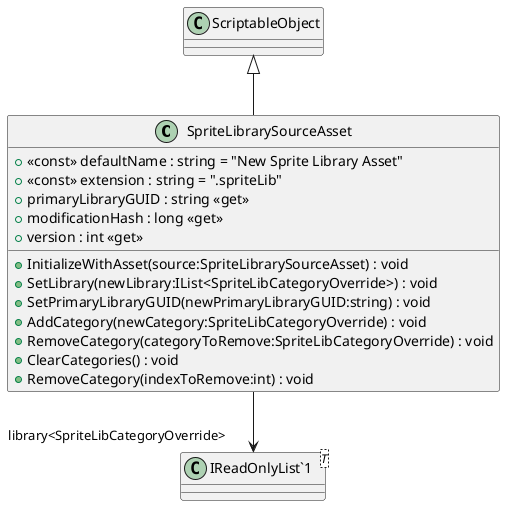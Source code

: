 @startuml
class SpriteLibrarySourceAsset {
    + <<const>> defaultName : string = "New Sprite Library Asset"
    + <<const>> extension : string = ".spriteLib"
    + primaryLibraryGUID : string <<get>>
    + modificationHash : long <<get>>
    + version : int <<get>>
    + InitializeWithAsset(source:SpriteLibrarySourceAsset) : void
    + SetLibrary(newLibrary:IList<SpriteLibCategoryOverride>) : void
    + SetPrimaryLibraryGUID(newPrimaryLibraryGUID:string) : void
    + AddCategory(newCategory:SpriteLibCategoryOverride) : void
    + RemoveCategory(categoryToRemove:SpriteLibCategoryOverride) : void
    + ClearCategories() : void
    + RemoveCategory(indexToRemove:int) : void
}
class "IReadOnlyList`1"<T> {
}
ScriptableObject <|-- SpriteLibrarySourceAsset
SpriteLibrarySourceAsset --> "library<SpriteLibCategoryOverride>" "IReadOnlyList`1"
@enduml
